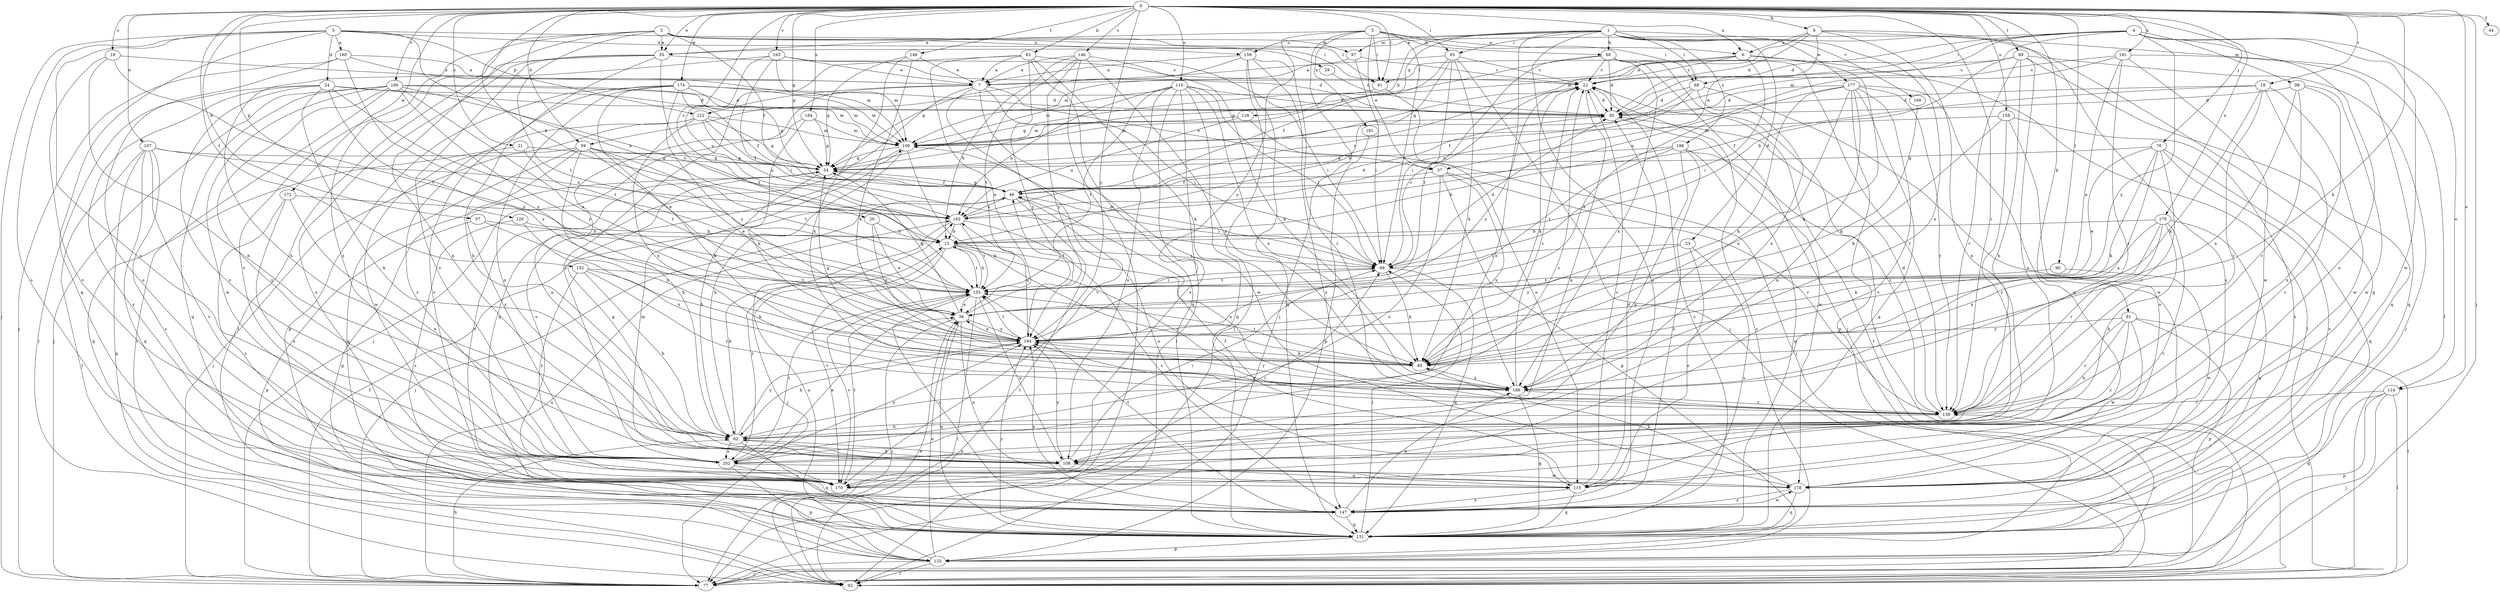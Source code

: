 strict digraph  {
0;
1;
2;
3;
4;
5;
6;
7;
8;
15;
18;
19;
20;
21;
22;
23;
24;
29;
30;
35;
37;
38;
44;
46;
54;
57;
59;
60;
62;
65;
68;
69;
76;
77;
81;
82;
85;
89;
90;
91;
92;
97;
98;
100;
107;
108;
110;
114;
115;
120;
122;
123;
126;
131;
139;
146;
147;
148;
152;
155;
158;
159;
160;
161;
162;
163;
166;
168;
170;
172;
174;
177;
178;
179;
181;
184;
186;
194;
198;
202;
0 -> 6  [label=a];
0 -> 8  [label=b];
0 -> 15  [label=b];
0 -> 18  [label=c];
0 -> 19  [label=c];
0 -> 20  [label=c];
0 -> 21  [label=c];
0 -> 35  [label=e];
0 -> 44  [label=f];
0 -> 54  [label=g];
0 -> 57  [label=h];
0 -> 59  [label=h];
0 -> 65  [label=i];
0 -> 76  [label=j];
0 -> 77  [label=j];
0 -> 81  [label=k];
0 -> 82  [label=k];
0 -> 85  [label=k];
0 -> 89  [label=l];
0 -> 90  [label=l];
0 -> 91  [label=l];
0 -> 107  [label=n];
0 -> 110  [label=o];
0 -> 114  [label=o];
0 -> 120  [label=p];
0 -> 139  [label=r];
0 -> 146  [label=s];
0 -> 148  [label=t];
0 -> 152  [label=t];
0 -> 158  [label=u];
0 -> 163  [label=v];
0 -> 166  [label=v];
0 -> 172  [label=w];
0 -> 174  [label=w];
0 -> 179  [label=x];
0 -> 181  [label=x];
0 -> 184  [label=x];
0 -> 194  [label=y];
1 -> 23  [label=d];
1 -> 59  [label=h];
1 -> 60  [label=h];
1 -> 65  [label=i];
1 -> 68  [label=i];
1 -> 97  [label=m];
1 -> 126  [label=q];
1 -> 131  [label=q];
1 -> 147  [label=s];
1 -> 159  [label=u];
1 -> 168  [label=v];
1 -> 177  [label=w];
1 -> 186  [label=x];
1 -> 198  [label=z];
1 -> 202  [label=z];
2 -> 35  [label=e];
2 -> 46  [label=f];
2 -> 91  [label=l];
2 -> 97  [label=m];
2 -> 108  [label=n];
2 -> 155  [label=t];
2 -> 159  [label=u];
2 -> 170  [label=v];
2 -> 202  [label=z];
3 -> 15  [label=b];
3 -> 24  [label=d];
3 -> 29  [label=d];
3 -> 77  [label=j];
3 -> 91  [label=l];
3 -> 122  [label=p];
3 -> 131  [label=q];
3 -> 147  [label=s];
3 -> 160  [label=u];
3 -> 202  [label=z];
4 -> 15  [label=b];
4 -> 30  [label=d];
4 -> 35  [label=e];
4 -> 68  [label=i];
4 -> 98  [label=m];
4 -> 100  [label=m];
4 -> 114  [label=o];
4 -> 115  [label=o];
4 -> 178  [label=w];
4 -> 194  [label=y];
5 -> 6  [label=a];
5 -> 35  [label=e];
5 -> 37  [label=e];
5 -> 60  [label=h];
5 -> 68  [label=i];
5 -> 69  [label=i];
5 -> 77  [label=j];
5 -> 91  [label=l];
5 -> 161  [label=u];
5 -> 194  [label=y];
6 -> 22  [label=c];
6 -> 54  [label=g];
6 -> 69  [label=i];
6 -> 85  [label=k];
6 -> 91  [label=l];
6 -> 92  [label=l];
7 -> 37  [label=e];
7 -> 69  [label=i];
7 -> 77  [label=j];
7 -> 122  [label=p];
7 -> 131  [label=q];
7 -> 170  [label=v];
7 -> 178  [label=w];
8 -> 6  [label=a];
8 -> 30  [label=d];
8 -> 37  [label=e];
8 -> 92  [label=l];
8 -> 100  [label=m];
8 -> 108  [label=n];
8 -> 147  [label=s];
15 -> 69  [label=i];
15 -> 139  [label=r];
15 -> 155  [label=t];
15 -> 170  [label=v];
15 -> 186  [label=x];
15 -> 202  [label=z];
18 -> 30  [label=d];
18 -> 46  [label=f];
18 -> 85  [label=k];
18 -> 139  [label=r];
18 -> 170  [label=v];
18 -> 178  [label=w];
19 -> 7  [label=a];
19 -> 62  [label=h];
19 -> 155  [label=t];
19 -> 170  [label=v];
20 -> 15  [label=b];
20 -> 38  [label=e];
20 -> 194  [label=y];
21 -> 54  [label=g];
21 -> 131  [label=q];
21 -> 155  [label=t];
22 -> 30  [label=d];
22 -> 85  [label=k];
22 -> 92  [label=l];
22 -> 108  [label=n];
22 -> 194  [label=y];
23 -> 69  [label=i];
23 -> 115  [label=o];
23 -> 147  [label=s];
23 -> 194  [label=y];
24 -> 30  [label=d];
24 -> 62  [label=h];
24 -> 92  [label=l];
24 -> 100  [label=m];
24 -> 147  [label=s];
24 -> 155  [label=t];
24 -> 194  [label=y];
24 -> 202  [label=z];
29 -> 30  [label=d];
30 -> 100  [label=m];
30 -> 178  [label=w];
35 -> 22  [label=c];
35 -> 62  [label=h];
35 -> 92  [label=l];
35 -> 147  [label=s];
35 -> 155  [label=t];
35 -> 202  [label=z];
37 -> 46  [label=f];
37 -> 123  [label=p];
37 -> 139  [label=r];
37 -> 186  [label=x];
37 -> 202  [label=z];
38 -> 46  [label=f];
38 -> 54  [label=g];
38 -> 77  [label=j];
38 -> 115  [label=o];
38 -> 131  [label=q];
38 -> 194  [label=y];
46 -> 22  [label=c];
46 -> 54  [label=g];
46 -> 69  [label=i];
46 -> 77  [label=j];
46 -> 92  [label=l];
46 -> 115  [label=o];
46 -> 162  [label=u];
54 -> 46  [label=f];
54 -> 62  [label=h];
54 -> 170  [label=v];
57 -> 15  [label=b];
57 -> 123  [label=p];
57 -> 194  [label=y];
59 -> 38  [label=e];
59 -> 54  [label=g];
59 -> 62  [label=h];
59 -> 77  [label=j];
59 -> 85  [label=k];
59 -> 131  [label=q];
59 -> 155  [label=t];
59 -> 202  [label=z];
60 -> 22  [label=c];
60 -> 30  [label=d];
60 -> 54  [label=g];
60 -> 77  [label=j];
60 -> 92  [label=l];
60 -> 139  [label=r];
60 -> 155  [label=t];
60 -> 186  [label=x];
62 -> 15  [label=b];
62 -> 22  [label=c];
62 -> 108  [label=n];
62 -> 131  [label=q];
62 -> 194  [label=y];
62 -> 202  [label=z];
65 -> 7  [label=a];
65 -> 15  [label=b];
65 -> 22  [label=c];
65 -> 46  [label=f];
65 -> 69  [label=i];
65 -> 77  [label=j];
65 -> 85  [label=k];
68 -> 30  [label=d];
68 -> 46  [label=f];
68 -> 162  [label=u];
68 -> 178  [label=w];
68 -> 186  [label=x];
69 -> 22  [label=c];
69 -> 30  [label=d];
69 -> 85  [label=k];
69 -> 100  [label=m];
69 -> 131  [label=q];
69 -> 155  [label=t];
76 -> 38  [label=e];
76 -> 54  [label=g];
76 -> 85  [label=k];
76 -> 131  [label=q];
76 -> 139  [label=r];
76 -> 147  [label=s];
76 -> 186  [label=x];
77 -> 46  [label=f];
77 -> 62  [label=h];
77 -> 162  [label=u];
81 -> 62  [label=h];
81 -> 92  [label=l];
81 -> 123  [label=p];
81 -> 139  [label=r];
81 -> 178  [label=w];
81 -> 194  [label=y];
81 -> 202  [label=z];
82 -> 7  [label=a];
82 -> 38  [label=e];
82 -> 69  [label=i];
82 -> 85  [label=k];
82 -> 131  [label=q];
82 -> 194  [label=y];
82 -> 202  [label=z];
85 -> 54  [label=g];
85 -> 155  [label=t];
85 -> 186  [label=x];
89 -> 7  [label=a];
89 -> 22  [label=c];
89 -> 62  [label=h];
89 -> 77  [label=j];
89 -> 108  [label=n];
89 -> 131  [label=q];
89 -> 139  [label=r];
90 -> 155  [label=t];
90 -> 178  [label=w];
91 -> 54  [label=g];
91 -> 115  [label=o];
92 -> 38  [label=e];
97 -> 22  [label=c];
97 -> 69  [label=i];
97 -> 100  [label=m];
98 -> 30  [label=d];
98 -> 108  [label=n];
98 -> 139  [label=r];
98 -> 178  [label=w];
98 -> 186  [label=x];
100 -> 54  [label=g];
100 -> 62  [label=h];
100 -> 85  [label=k];
100 -> 170  [label=v];
107 -> 54  [label=g];
107 -> 92  [label=l];
107 -> 123  [label=p];
107 -> 131  [label=q];
107 -> 147  [label=s];
107 -> 162  [label=u];
107 -> 170  [label=v];
108 -> 54  [label=g];
108 -> 62  [label=h];
108 -> 69  [label=i];
108 -> 115  [label=o];
108 -> 194  [label=y];
110 -> 30  [label=d];
110 -> 69  [label=i];
110 -> 92  [label=l];
110 -> 100  [label=m];
110 -> 108  [label=n];
110 -> 131  [label=q];
110 -> 155  [label=t];
110 -> 162  [label=u];
110 -> 170  [label=v];
110 -> 186  [label=x];
114 -> 77  [label=j];
114 -> 92  [label=l];
114 -> 123  [label=p];
114 -> 131  [label=q];
114 -> 139  [label=r];
115 -> 22  [label=c];
115 -> 30  [label=d];
115 -> 46  [label=f];
115 -> 131  [label=q];
115 -> 147  [label=s];
120 -> 15  [label=b];
120 -> 147  [label=s];
120 -> 186  [label=x];
122 -> 46  [label=f];
122 -> 54  [label=g];
122 -> 100  [label=m];
122 -> 162  [label=u];
122 -> 178  [label=w];
122 -> 186  [label=x];
122 -> 202  [label=z];
123 -> 22  [label=c];
123 -> 38  [label=e];
123 -> 54  [label=g];
123 -> 77  [label=j];
123 -> 92  [label=l];
123 -> 139  [label=r];
123 -> 162  [label=u];
126 -> 77  [label=j];
126 -> 100  [label=m];
126 -> 162  [label=u];
131 -> 22  [label=c];
131 -> 69  [label=i];
131 -> 123  [label=p];
131 -> 194  [label=y];
139 -> 30  [label=d];
139 -> 62  [label=h];
139 -> 194  [label=y];
146 -> 7  [label=a];
146 -> 15  [label=b];
146 -> 85  [label=k];
146 -> 92  [label=l];
146 -> 155  [label=t];
146 -> 186  [label=x];
146 -> 194  [label=y];
147 -> 131  [label=q];
147 -> 155  [label=t];
147 -> 178  [label=w];
147 -> 186  [label=x];
147 -> 194  [label=y];
148 -> 7  [label=a];
148 -> 54  [label=g];
148 -> 85  [label=k];
148 -> 186  [label=x];
152 -> 62  [label=h];
152 -> 85  [label=k];
152 -> 139  [label=r];
152 -> 155  [label=t];
152 -> 202  [label=z];
155 -> 15  [label=b];
155 -> 38  [label=e];
155 -> 69  [label=i];
155 -> 92  [label=l];
155 -> 108  [label=n];
155 -> 147  [label=s];
155 -> 170  [label=v];
158 -> 85  [label=k];
158 -> 100  [label=m];
158 -> 115  [label=o];
158 -> 147  [label=s];
158 -> 202  [label=z];
159 -> 7  [label=a];
159 -> 54  [label=g];
159 -> 77  [label=j];
159 -> 131  [label=q];
159 -> 139  [label=r];
159 -> 147  [label=s];
160 -> 7  [label=a];
160 -> 77  [label=j];
160 -> 100  [label=m];
160 -> 115  [label=o];
160 -> 194  [label=y];
161 -> 123  [label=p];
162 -> 15  [label=b];
162 -> 30  [label=d];
162 -> 77  [label=j];
162 -> 147  [label=s];
162 -> 155  [label=t];
163 -> 7  [label=a];
163 -> 30  [label=d];
163 -> 62  [label=h];
163 -> 69  [label=i];
163 -> 100  [label=m];
163 -> 162  [label=u];
166 -> 30  [label=d];
166 -> 38  [label=e];
166 -> 77  [label=j];
166 -> 92  [label=l];
166 -> 100  [label=m];
166 -> 131  [label=q];
166 -> 162  [label=u];
166 -> 178  [label=w];
166 -> 194  [label=y];
166 -> 202  [label=z];
168 -> 85  [label=k];
170 -> 69  [label=i];
170 -> 100  [label=m];
170 -> 155  [label=t];
172 -> 108  [label=n];
172 -> 115  [label=o];
172 -> 147  [label=s];
172 -> 162  [label=u];
174 -> 30  [label=d];
174 -> 38  [label=e];
174 -> 46  [label=f];
174 -> 54  [label=g];
174 -> 100  [label=m];
174 -> 108  [label=n];
174 -> 123  [label=p];
174 -> 170  [label=v];
174 -> 194  [label=y];
177 -> 30  [label=d];
177 -> 38  [label=e];
177 -> 85  [label=k];
177 -> 108  [label=n];
177 -> 115  [label=o];
177 -> 123  [label=p];
177 -> 131  [label=q];
177 -> 139  [label=r];
177 -> 170  [label=v];
177 -> 186  [label=x];
178 -> 85  [label=k];
178 -> 131  [label=q];
178 -> 147  [label=s];
179 -> 15  [label=b];
179 -> 62  [label=h];
179 -> 85  [label=k];
179 -> 131  [label=q];
179 -> 139  [label=r];
179 -> 170  [label=v];
179 -> 186  [label=x];
181 -> 22  [label=c];
181 -> 38  [label=e];
181 -> 131  [label=q];
181 -> 139  [label=r];
181 -> 162  [label=u];
181 -> 178  [label=w];
184 -> 54  [label=g];
184 -> 85  [label=k];
184 -> 100  [label=m];
184 -> 108  [label=n];
186 -> 22  [label=c];
186 -> 131  [label=q];
186 -> 139  [label=r];
186 -> 194  [label=y];
194 -> 38  [label=e];
194 -> 62  [label=h];
194 -> 85  [label=k];
194 -> 155  [label=t];
194 -> 162  [label=u];
198 -> 15  [label=b];
198 -> 54  [label=g];
198 -> 108  [label=n];
198 -> 131  [label=q];
198 -> 139  [label=r];
198 -> 147  [label=s];
198 -> 155  [label=t];
202 -> 38  [label=e];
202 -> 123  [label=p];
202 -> 155  [label=t];
202 -> 170  [label=v];
202 -> 178  [label=w];
202 -> 194  [label=y];
}
